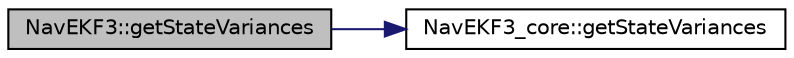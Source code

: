 digraph "NavEKF3::getStateVariances"
{
 // INTERACTIVE_SVG=YES
  edge [fontname="Helvetica",fontsize="10",labelfontname="Helvetica",labelfontsize="10"];
  node [fontname="Helvetica",fontsize="10",shape=record];
  rankdir="LR";
  Node1 [label="NavEKF3::getStateVariances",height=0.2,width=0.4,color="black", fillcolor="grey75", style="filled", fontcolor="black"];
  Node1 -> Node2 [color="midnightblue",fontsize="10",style="solid",fontname="Helvetica"];
  Node2 [label="NavEKF3_core::getStateVariances",height=0.2,width=0.4,color="black", fillcolor="white", style="filled",URL="$classNavEKF3__core.html#a27289a63c8d4cb708c7597989bd702e9"];
}
